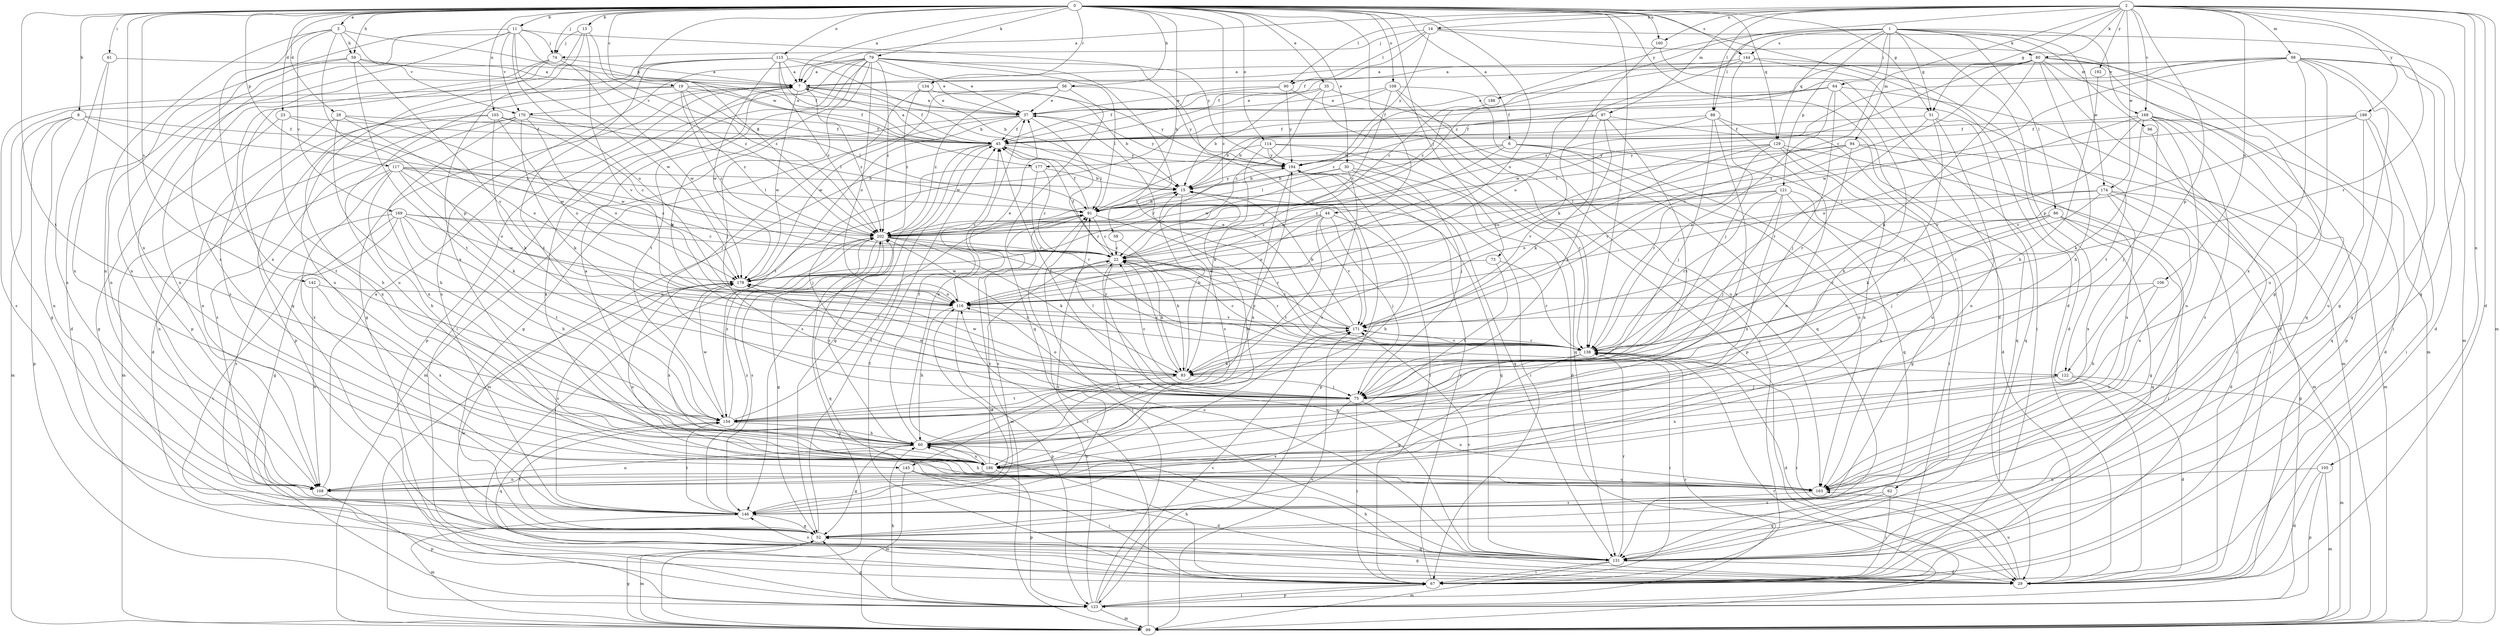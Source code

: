 strict digraph  {
0;
1;
2;
3;
6;
7;
8;
11;
13;
14;
15;
19;
22;
23;
28;
29;
30;
35;
37;
44;
45;
51;
52;
56;
58;
59;
60;
61;
62;
64;
67;
73;
74;
75;
79;
80;
83;
86;
88;
90;
91;
94;
96;
97;
98;
99;
103;
105;
106;
108;
109;
114;
115;
116;
117;
121;
122;
123;
129;
131;
134;
138;
142;
144;
145;
146;
154;
160;
163;
168;
169;
170;
171;
174;
177;
178;
186;
188;
189;
192;
194;
202;
0 -> 3  [label=a];
0 -> 6  [label=a];
0 -> 7  [label=a];
0 -> 8  [label=b];
0 -> 11  [label=b];
0 -> 13  [label=b];
0 -> 19  [label=c];
0 -> 22  [label=c];
0 -> 23  [label=d];
0 -> 28  [label=d];
0 -> 29  [label=d];
0 -> 30  [label=e];
0 -> 35  [label=e];
0 -> 44  [label=f];
0 -> 51  [label=g];
0 -> 56  [label=h];
0 -> 58  [label=h];
0 -> 59  [label=h];
0 -> 61  [label=i];
0 -> 62  [label=i];
0 -> 73  [label=j];
0 -> 74  [label=j];
0 -> 79  [label=k];
0 -> 103  [label=n];
0 -> 109  [label=o];
0 -> 114  [label=o];
0 -> 115  [label=o];
0 -> 116  [label=o];
0 -> 117  [label=p];
0 -> 129  [label=q];
0 -> 134  [label=r];
0 -> 138  [label=r];
0 -> 142  [label=s];
0 -> 144  [label=s];
0 -> 154  [label=t];
0 -> 160  [label=u];
0 -> 186  [label=x];
0 -> 202  [label=z];
1 -> 22  [label=c];
1 -> 51  [label=g];
1 -> 64  [label=i];
1 -> 80  [label=k];
1 -> 86  [label=l];
1 -> 88  [label=l];
1 -> 94  [label=m];
1 -> 96  [label=m];
1 -> 121  [label=p];
1 -> 122  [label=p];
1 -> 129  [label=q];
1 -> 144  [label=s];
1 -> 168  [label=v];
1 -> 174  [label=w];
1 -> 188  [label=y];
2 -> 7  [label=a];
2 -> 14  [label=b];
2 -> 22  [label=c];
2 -> 29  [label=d];
2 -> 51  [label=g];
2 -> 80  [label=k];
2 -> 88  [label=l];
2 -> 90  [label=l];
2 -> 97  [label=m];
2 -> 98  [label=m];
2 -> 99  [label=m];
2 -> 105  [label=n];
2 -> 106  [label=n];
2 -> 122  [label=p];
2 -> 131  [label=q];
2 -> 138  [label=r];
2 -> 160  [label=u];
2 -> 168  [label=v];
2 -> 174  [label=w];
2 -> 189  [label=y];
2 -> 192  [label=y];
2 -> 202  [label=z];
3 -> 59  [label=h];
3 -> 108  [label=n];
3 -> 122  [label=p];
3 -> 169  [label=v];
3 -> 170  [label=v];
3 -> 177  [label=w];
3 -> 186  [label=x];
6 -> 67  [label=i];
6 -> 116  [label=o];
6 -> 131  [label=q];
6 -> 163  [label=u];
6 -> 177  [label=w];
6 -> 178  [label=w];
7 -> 37  [label=e];
7 -> 45  [label=f];
7 -> 52  [label=g];
7 -> 170  [label=v];
7 -> 178  [label=w];
7 -> 194  [label=y];
7 -> 202  [label=z];
8 -> 45  [label=f];
8 -> 99  [label=m];
8 -> 108  [label=n];
8 -> 123  [label=p];
8 -> 154  [label=t];
8 -> 202  [label=z];
11 -> 74  [label=j];
11 -> 108  [label=n];
11 -> 116  [label=o];
11 -> 123  [label=p];
11 -> 145  [label=s];
11 -> 170  [label=v];
11 -> 178  [label=w];
11 -> 194  [label=y];
11 -> 202  [label=z];
13 -> 74  [label=j];
13 -> 131  [label=q];
13 -> 171  [label=v];
13 -> 186  [label=x];
13 -> 202  [label=z];
14 -> 45  [label=f];
14 -> 52  [label=g];
14 -> 74  [label=j];
14 -> 90  [label=l];
14 -> 99  [label=m];
14 -> 194  [label=y];
15 -> 91  [label=l];
15 -> 131  [label=q];
15 -> 145  [label=s];
15 -> 194  [label=y];
19 -> 22  [label=c];
19 -> 37  [label=e];
19 -> 45  [label=f];
19 -> 52  [label=g];
19 -> 91  [label=l];
19 -> 146  [label=s];
19 -> 202  [label=z];
22 -> 45  [label=f];
22 -> 83  [label=k];
22 -> 131  [label=q];
22 -> 138  [label=r];
22 -> 146  [label=s];
22 -> 178  [label=w];
23 -> 45  [label=f];
23 -> 52  [label=g];
23 -> 60  [label=h];
23 -> 178  [label=w];
28 -> 45  [label=f];
28 -> 60  [label=h];
28 -> 108  [label=n];
28 -> 116  [label=o];
28 -> 178  [label=w];
29 -> 52  [label=g];
29 -> 60  [label=h];
29 -> 138  [label=r];
29 -> 163  [label=u];
29 -> 178  [label=w];
30 -> 15  [label=b];
30 -> 29  [label=d];
30 -> 67  [label=i];
30 -> 91  [label=l];
30 -> 186  [label=x];
35 -> 15  [label=b];
35 -> 22  [label=c];
35 -> 37  [label=e];
35 -> 138  [label=r];
35 -> 163  [label=u];
37 -> 45  [label=f];
37 -> 52  [label=g];
37 -> 99  [label=m];
37 -> 138  [label=r];
37 -> 154  [label=t];
37 -> 194  [label=y];
44 -> 22  [label=c];
44 -> 60  [label=h];
44 -> 75  [label=j];
44 -> 116  [label=o];
44 -> 154  [label=t];
44 -> 171  [label=v];
44 -> 202  [label=z];
45 -> 7  [label=a];
45 -> 52  [label=g];
45 -> 91  [label=l];
45 -> 99  [label=m];
45 -> 146  [label=s];
45 -> 194  [label=y];
51 -> 45  [label=f];
51 -> 75  [label=j];
51 -> 108  [label=n];
51 -> 131  [label=q];
51 -> 138  [label=r];
52 -> 45  [label=f];
52 -> 99  [label=m];
52 -> 131  [label=q];
52 -> 154  [label=t];
56 -> 37  [label=e];
56 -> 131  [label=q];
56 -> 178  [label=w];
56 -> 194  [label=y];
56 -> 202  [label=z];
58 -> 22  [label=c];
58 -> 83  [label=k];
59 -> 7  [label=a];
59 -> 15  [label=b];
59 -> 29  [label=d];
59 -> 108  [label=n];
59 -> 154  [label=t];
59 -> 171  [label=v];
60 -> 7  [label=a];
60 -> 45  [label=f];
60 -> 52  [label=g];
60 -> 108  [label=n];
60 -> 171  [label=v];
60 -> 186  [label=x];
60 -> 194  [label=y];
60 -> 202  [label=z];
61 -> 7  [label=a];
61 -> 108  [label=n];
61 -> 186  [label=x];
62 -> 67  [label=i];
62 -> 131  [label=q];
62 -> 146  [label=s];
64 -> 37  [label=e];
64 -> 45  [label=f];
64 -> 60  [label=h];
64 -> 75  [label=j];
64 -> 99  [label=m];
64 -> 138  [label=r];
67 -> 45  [label=f];
67 -> 60  [label=h];
67 -> 123  [label=p];
67 -> 194  [label=y];
73 -> 138  [label=r];
73 -> 154  [label=t];
73 -> 178  [label=w];
74 -> 7  [label=a];
74 -> 108  [label=n];
74 -> 146  [label=s];
74 -> 163  [label=u];
74 -> 178  [label=w];
75 -> 22  [label=c];
75 -> 45  [label=f];
75 -> 67  [label=i];
75 -> 91  [label=l];
75 -> 116  [label=o];
75 -> 146  [label=s];
75 -> 154  [label=t];
75 -> 163  [label=u];
75 -> 178  [label=w];
75 -> 202  [label=z];
79 -> 7  [label=a];
79 -> 37  [label=e];
79 -> 67  [label=i];
79 -> 75  [label=j];
79 -> 83  [label=k];
79 -> 91  [label=l];
79 -> 116  [label=o];
79 -> 123  [label=p];
79 -> 138  [label=r];
79 -> 146  [label=s];
79 -> 154  [label=t];
79 -> 171  [label=v];
79 -> 202  [label=z];
80 -> 7  [label=a];
80 -> 29  [label=d];
80 -> 60  [label=h];
80 -> 83  [label=k];
80 -> 99  [label=m];
80 -> 123  [label=p];
80 -> 131  [label=q];
80 -> 171  [label=v];
80 -> 178  [label=w];
80 -> 202  [label=z];
83 -> 15  [label=b];
83 -> 22  [label=c];
83 -> 75  [label=j];
83 -> 154  [label=t];
83 -> 178  [label=w];
86 -> 52  [label=g];
86 -> 67  [label=i];
86 -> 75  [label=j];
86 -> 131  [label=q];
86 -> 138  [label=r];
86 -> 202  [label=z];
88 -> 15  [label=b];
88 -> 45  [label=f];
88 -> 75  [label=j];
88 -> 108  [label=n];
88 -> 131  [label=q];
88 -> 186  [label=x];
90 -> 37  [label=e];
90 -> 45  [label=f];
90 -> 154  [label=t];
90 -> 194  [label=y];
91 -> 15  [label=b];
91 -> 22  [label=c];
91 -> 45  [label=f];
91 -> 99  [label=m];
91 -> 138  [label=r];
91 -> 146  [label=s];
91 -> 202  [label=z];
94 -> 91  [label=l];
94 -> 99  [label=m];
94 -> 138  [label=r];
94 -> 163  [label=u];
94 -> 171  [label=v];
94 -> 194  [label=y];
96 -> 67  [label=i];
97 -> 15  [label=b];
97 -> 29  [label=d];
97 -> 45  [label=f];
97 -> 75  [label=j];
97 -> 83  [label=k];
97 -> 154  [label=t];
98 -> 7  [label=a];
98 -> 29  [label=d];
98 -> 45  [label=f];
98 -> 52  [label=g];
98 -> 67  [label=i];
98 -> 131  [label=q];
98 -> 163  [label=u];
98 -> 178  [label=w];
98 -> 186  [label=x];
98 -> 194  [label=y];
98 -> 202  [label=z];
99 -> 52  [label=g];
99 -> 91  [label=l];
99 -> 138  [label=r];
99 -> 171  [label=v];
99 -> 202  [label=z];
103 -> 22  [label=c];
103 -> 29  [label=d];
103 -> 45  [label=f];
103 -> 83  [label=k];
103 -> 116  [label=o];
103 -> 186  [label=x];
105 -> 29  [label=d];
105 -> 99  [label=m];
105 -> 123  [label=p];
105 -> 163  [label=u];
106 -> 60  [label=h];
106 -> 116  [label=o];
106 -> 163  [label=u];
108 -> 7  [label=a];
108 -> 123  [label=p];
109 -> 22  [label=c];
109 -> 37  [label=e];
109 -> 67  [label=i];
109 -> 123  [label=p];
109 -> 131  [label=q];
109 -> 178  [label=w];
114 -> 75  [label=j];
114 -> 83  [label=k];
114 -> 91  [label=l];
114 -> 131  [label=q];
114 -> 138  [label=r];
114 -> 194  [label=y];
115 -> 7  [label=a];
115 -> 15  [label=b];
115 -> 37  [label=e];
115 -> 45  [label=f];
115 -> 123  [label=p];
115 -> 154  [label=t];
115 -> 163  [label=u];
115 -> 178  [label=w];
115 -> 202  [label=z];
116 -> 37  [label=e];
116 -> 60  [label=h];
116 -> 123  [label=p];
116 -> 171  [label=v];
117 -> 15  [label=b];
117 -> 22  [label=c];
117 -> 60  [label=h];
117 -> 83  [label=k];
117 -> 91  [label=l];
117 -> 108  [label=n];
117 -> 116  [label=o];
117 -> 186  [label=x];
121 -> 52  [label=g];
121 -> 75  [label=j];
121 -> 91  [label=l];
121 -> 108  [label=n];
121 -> 138  [label=r];
121 -> 186  [label=x];
121 -> 202  [label=z];
122 -> 29  [label=d];
122 -> 75  [label=j];
122 -> 99  [label=m];
122 -> 186  [label=x];
123 -> 52  [label=g];
123 -> 60  [label=h];
123 -> 67  [label=i];
123 -> 91  [label=l];
123 -> 99  [label=m];
123 -> 116  [label=o];
123 -> 138  [label=r];
123 -> 171  [label=v];
129 -> 99  [label=m];
129 -> 108  [label=n];
129 -> 116  [label=o];
129 -> 138  [label=r];
129 -> 163  [label=u];
129 -> 171  [label=v];
129 -> 194  [label=y];
131 -> 22  [label=c];
131 -> 29  [label=d];
131 -> 67  [label=i];
131 -> 99  [label=m];
131 -> 138  [label=r];
131 -> 146  [label=s];
131 -> 171  [label=v];
134 -> 15  [label=b];
134 -> 37  [label=e];
134 -> 75  [label=j];
134 -> 202  [label=z];
138 -> 22  [label=c];
138 -> 29  [label=d];
138 -> 52  [label=g];
138 -> 67  [label=i];
138 -> 83  [label=k];
138 -> 171  [label=v];
142 -> 108  [label=n];
142 -> 116  [label=o];
142 -> 186  [label=x];
144 -> 7  [label=a];
144 -> 29  [label=d];
144 -> 67  [label=i];
144 -> 75  [label=j];
144 -> 116  [label=o];
145 -> 29  [label=d];
145 -> 67  [label=i];
145 -> 99  [label=m];
145 -> 163  [label=u];
146 -> 52  [label=g];
146 -> 99  [label=m];
146 -> 116  [label=o];
146 -> 154  [label=t];
146 -> 202  [label=z];
154 -> 60  [label=h];
154 -> 91  [label=l];
154 -> 131  [label=q];
154 -> 178  [label=w];
154 -> 202  [label=z];
160 -> 29  [label=d];
160 -> 83  [label=k];
163 -> 7  [label=a];
163 -> 60  [label=h];
163 -> 146  [label=s];
168 -> 29  [label=d];
168 -> 45  [label=f];
168 -> 67  [label=i];
168 -> 75  [label=j];
168 -> 83  [label=k];
168 -> 116  [label=o];
168 -> 146  [label=s];
168 -> 163  [label=u];
168 -> 171  [label=v];
169 -> 22  [label=c];
169 -> 52  [label=g];
169 -> 60  [label=h];
169 -> 67  [label=i];
169 -> 146  [label=s];
169 -> 154  [label=t];
169 -> 178  [label=w];
169 -> 202  [label=z];
170 -> 45  [label=f];
170 -> 83  [label=k];
170 -> 91  [label=l];
170 -> 99  [label=m];
170 -> 116  [label=o];
170 -> 146  [label=s];
170 -> 186  [label=x];
171 -> 15  [label=b];
171 -> 22  [label=c];
171 -> 37  [label=e];
171 -> 138  [label=r];
174 -> 29  [label=d];
174 -> 83  [label=k];
174 -> 91  [label=l];
174 -> 116  [label=o];
174 -> 123  [label=p];
174 -> 163  [label=u];
174 -> 186  [label=x];
177 -> 15  [label=b];
177 -> 22  [label=c];
177 -> 75  [label=j];
177 -> 138  [label=r];
178 -> 116  [label=o];
178 -> 146  [label=s];
178 -> 163  [label=u];
178 -> 186  [label=x];
186 -> 15  [label=b];
186 -> 22  [label=c];
186 -> 37  [label=e];
186 -> 108  [label=n];
186 -> 123  [label=p];
186 -> 163  [label=u];
188 -> 202  [label=z];
189 -> 45  [label=f];
189 -> 67  [label=i];
189 -> 131  [label=q];
189 -> 163  [label=u];
189 -> 171  [label=v];
189 -> 202  [label=z];
192 -> 60  [label=h];
194 -> 15  [label=b];
194 -> 67  [label=i];
194 -> 123  [label=p];
194 -> 131  [label=q];
194 -> 186  [label=x];
202 -> 22  [label=c];
202 -> 52  [label=g];
202 -> 67  [label=i];
202 -> 83  [label=k];
202 -> 131  [label=q];
202 -> 138  [label=r];
202 -> 146  [label=s];
}
